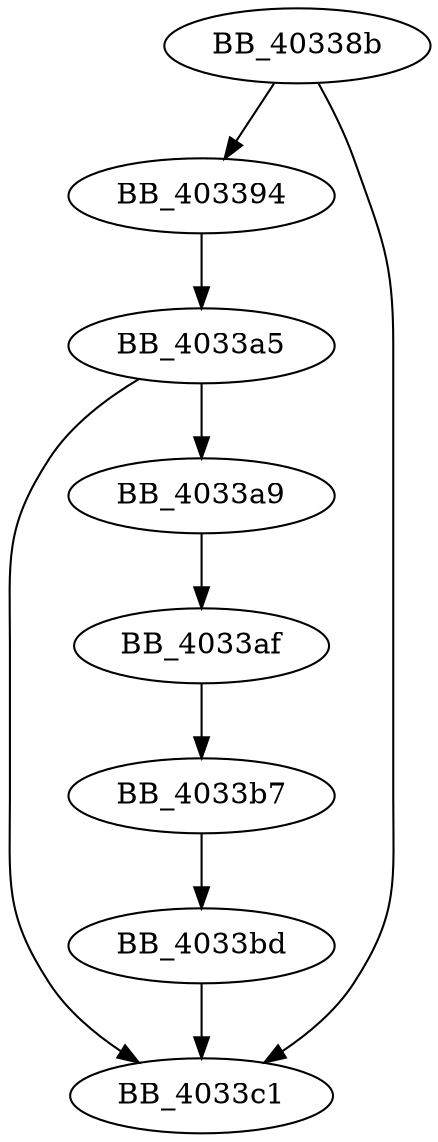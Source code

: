 DiGraph _free{
BB_40338b->BB_403394
BB_40338b->BB_4033c1
BB_403394->BB_4033a5
BB_4033a5->BB_4033a9
BB_4033a5->BB_4033c1
BB_4033a9->BB_4033af
BB_4033af->BB_4033b7
BB_4033b7->BB_4033bd
BB_4033bd->BB_4033c1
}
